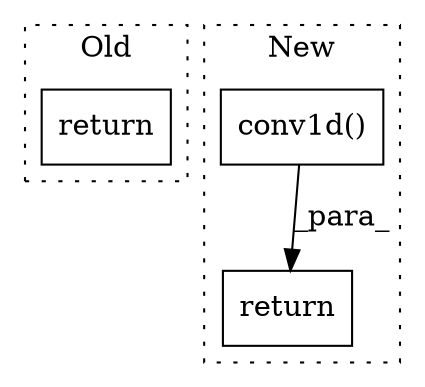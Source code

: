 digraph G {
subgraph cluster0 {
1 [label="return" a="93" s="18179" l="7" shape="box"];
label = "Old";
style="dotted";
}
subgraph cluster1 {
2 [label="conv1d()" a="75" s="18163" l="219" shape="box"];
3 [label="return" a="93" s="18156" l="7" shape="box"];
label = "New";
style="dotted";
}
2 -> 3 [label="_para_"];
}